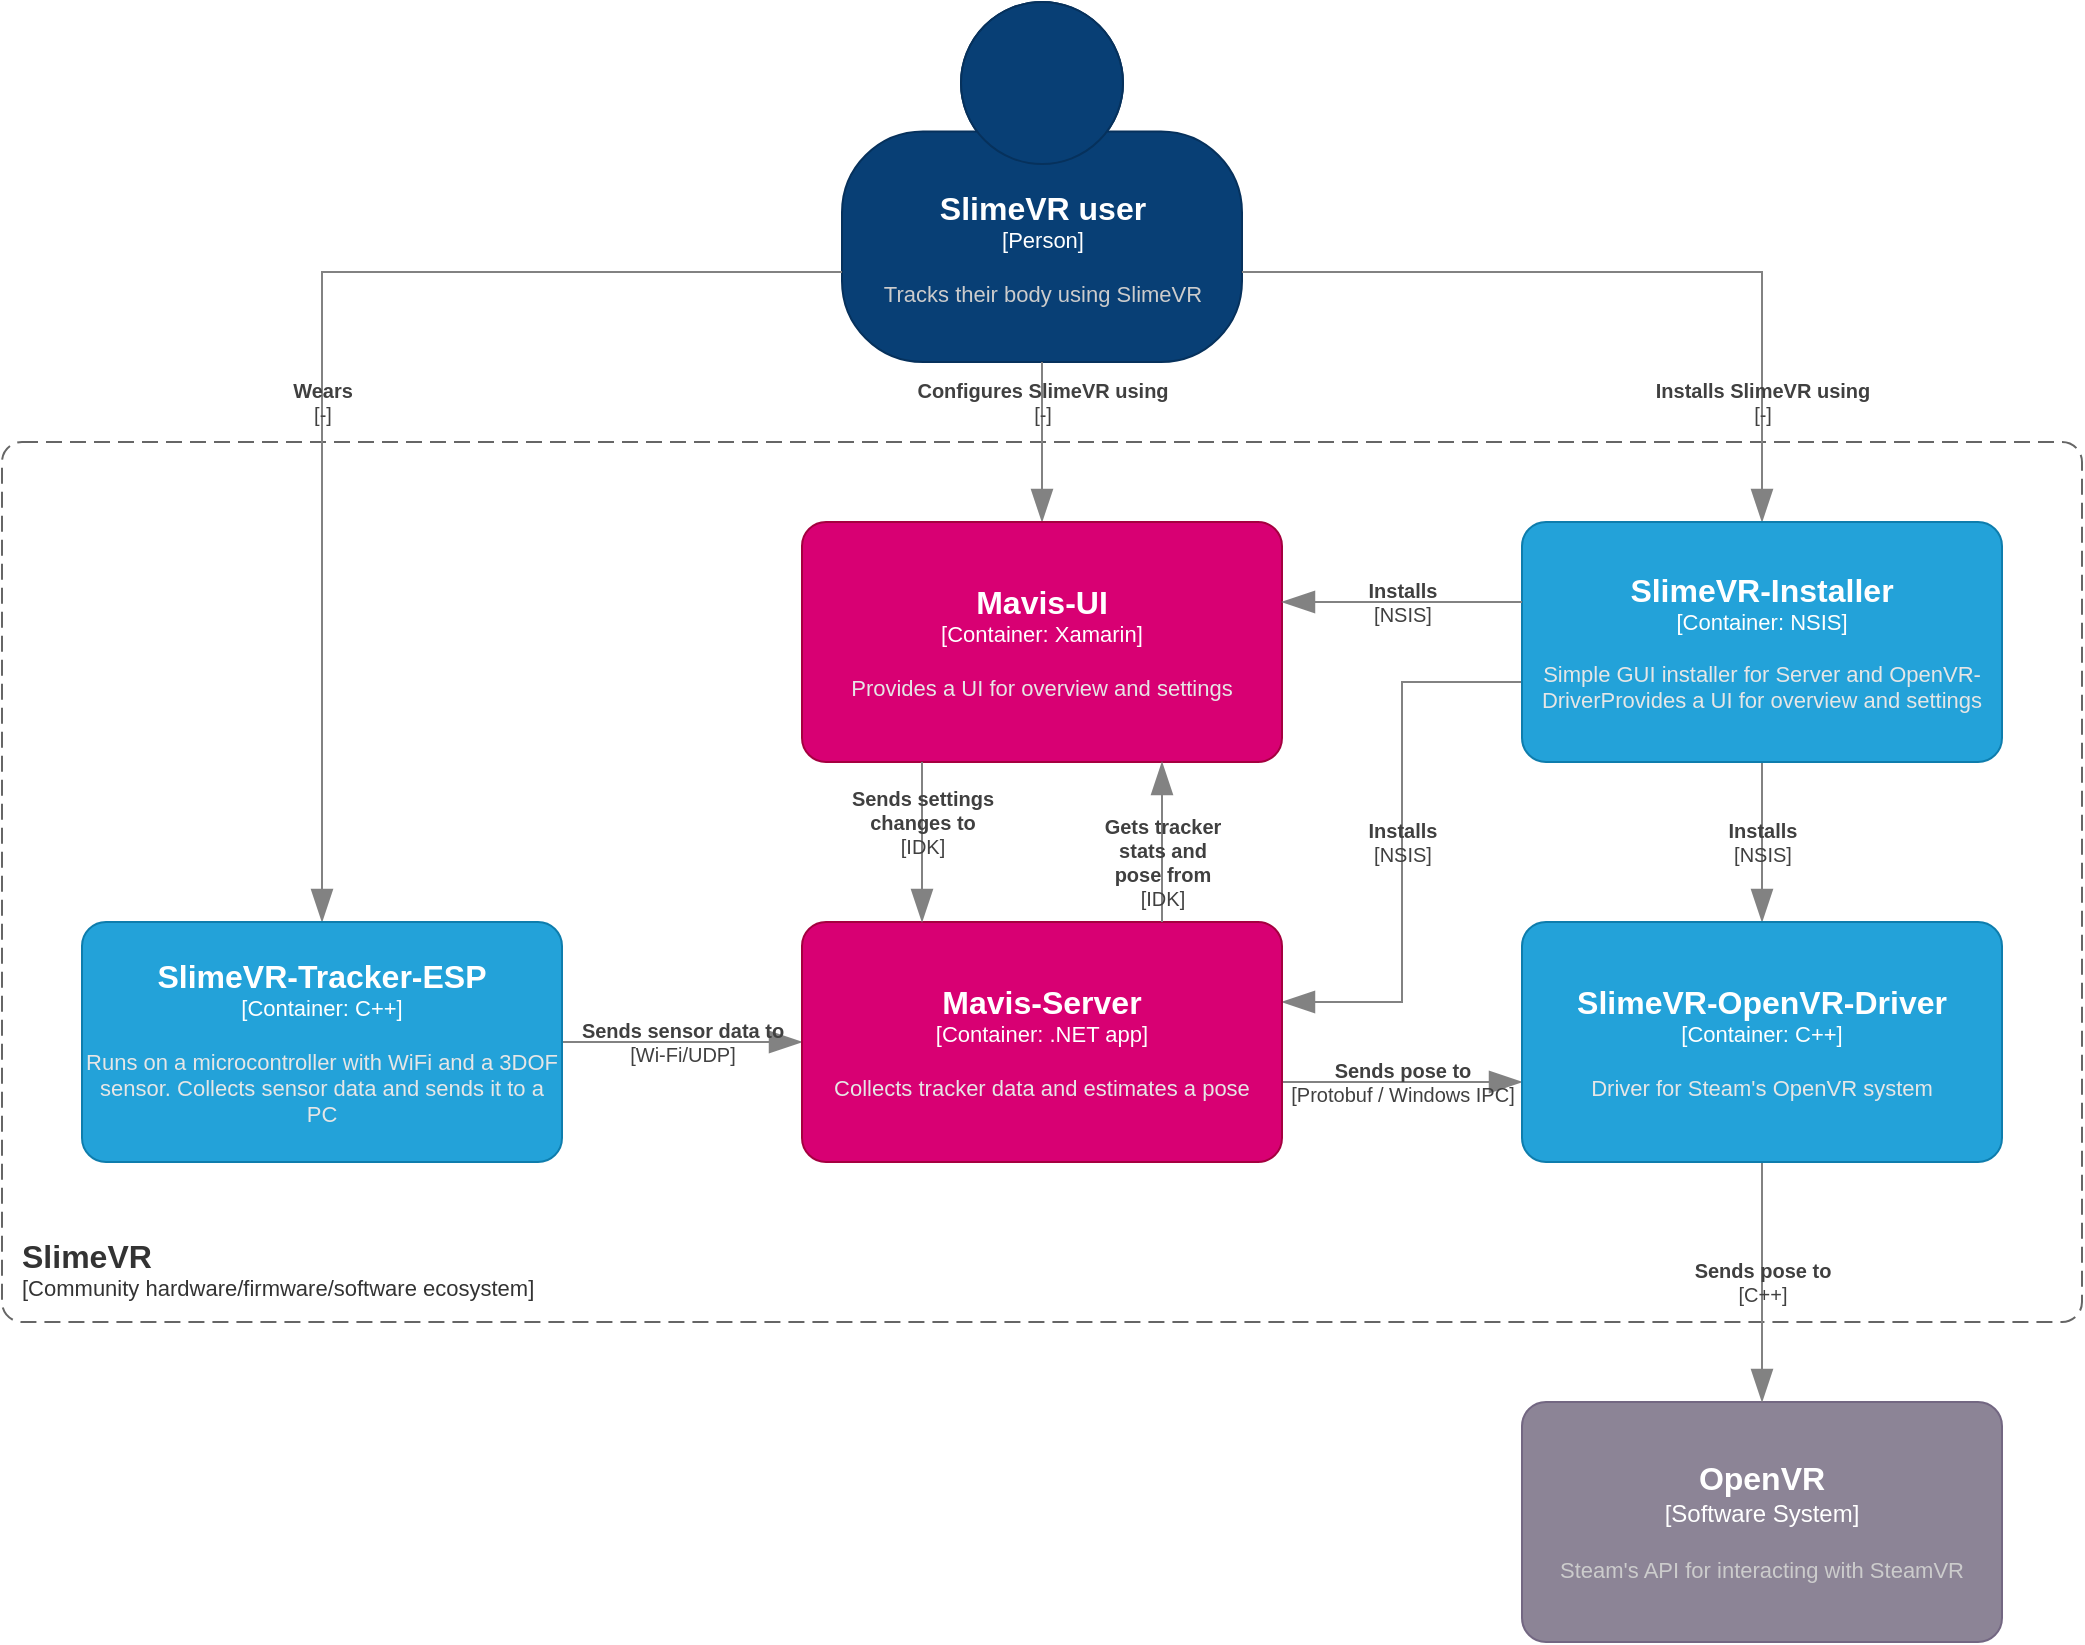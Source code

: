 <mxfile version="17.2.4" type="device" pages="2"><diagram id="J9Z_Bgo94H0erLOx-GIg" name="SlimeVR"><mxGraphModel dx="1550" dy="929" grid="1" gridSize="10" guides="1" tooltips="1" connect="1" arrows="1" fold="1" page="1" pageScale="1" pageWidth="850" pageHeight="1100" background="#ffffff" math="0" shadow="0"><root><mxCell id="0"/><mxCell id="1" parent="0"/><object placeholders="1" c4Name="SlimeVR" c4Type="SystemScopeBoundary" c4Application="Community hardware/firmware/software ecosystem" label="&lt;font style=&quot;font-size: 16px&quot;&gt;&lt;b&gt;&lt;div style=&quot;text-align: left&quot;&gt;%c4Name%&lt;/div&gt;&lt;/b&gt;&lt;/font&gt;&lt;div style=&quot;text-align: left&quot;&gt;[%c4Application%]&lt;/div&gt;" id="1Ml1_SEFnGtd-1FWY_kI-8"><mxCell style="rounded=1;fontSize=11;whiteSpace=wrap;html=1;dashed=1;arcSize=20;fillColor=none;strokeColor=#666666;fontColor=#333333;labelBackgroundColor=none;align=left;verticalAlign=bottom;labelBorderColor=none;spacingTop=0;spacing=10;dashPattern=8 4;metaEdit=1;rotatable=0;perimeter=rectanglePerimeter;noLabel=0;labelPadding=0;allowArrows=0;connectable=0;expand=0;recursiveResize=0;editable=1;pointerEvents=0;absoluteArcSize=1;points=[[0.25,0,0],[0.5,0,0],[0.75,0,0],[1,0.25,0],[1,0.5,0],[1,0.75,0],[0.75,1,0],[0.5,1,0],[0.25,1,0],[0,0.75,0],[0,0.5,0],[0,0.25,0]];" parent="1" vertex="1"><mxGeometry x="40" y="240" width="1040" height="440" as="geometry"/></mxCell></object><object placeholders="1" c4Name="OpenVR" c4Type="Software System" c4Description="Steam's API for interacting with SteamVR" label="&lt;font style=&quot;font-size: 16px&quot;&gt;&lt;b&gt;%c4Name%&lt;/b&gt;&lt;/font&gt;&lt;div&gt;[%c4Type%]&lt;/div&gt;&lt;br&gt;&lt;div&gt;&lt;font style=&quot;font-size: 11px&quot;&gt;&lt;font color=&quot;#cccccc&quot;&gt;%c4Description%&lt;/font&gt;&lt;/div&gt;" id="1Ml1_SEFnGtd-1FWY_kI-12"><mxCell style="rounded=1;whiteSpace=wrap;html=1;labelBackgroundColor=none;fillColor=#8C8496;fontColor=#ffffff;align=center;arcSize=10;strokeColor=#736782;metaEdit=1;resizable=0;points=[[0.25,0,0],[0.5,0,0],[0.75,0,0],[1,0.25,0],[1,0.5,0],[1,0.75,0],[0.75,1,0],[0.5,1,0],[0.25,1,0],[0,0.75,0],[0,0.5,0],[0,0.25,0]];" parent="1" vertex="1"><mxGeometry x="800" y="720" width="240" height="120" as="geometry"/></mxCell></object><object placeholders="1" c4Type="Relationship" c4Technology="Wi-Fi/UDP" c4Description="Sends sensor data to" label="&lt;div style=&quot;text-align: left&quot;&gt;&lt;div style=&quot;text-align: center&quot;&gt;&lt;b&gt;%c4Description%&lt;/b&gt;&lt;/div&gt;&lt;div style=&quot;text-align: center&quot;&gt;[%c4Technology%]&lt;/div&gt;&lt;/div&gt;" id="1Ml1_SEFnGtd-1FWY_kI-13"><mxCell style="endArrow=blockThin;html=1;fontSize=10;fontColor=#404040;strokeWidth=1;endFill=1;strokeColor=#828282;elbow=vertical;metaEdit=1;endSize=14;startSize=14;jumpStyle=arc;jumpSize=16;rounded=0;edgeStyle=orthogonalEdgeStyle;labelBackgroundColor=none;" parent="1" source="3M3lXiRVYp0TGrOnBaJl-1" target="auuxO6daLaR0ZZYokasS-1" edge="1"><mxGeometry width="240" relative="1" as="geometry"><mxPoint x="280" y="340" as="sourcePoint"/><mxPoint x="400.0" y="340" as="targetPoint"/></mxGeometry></mxCell></object><object placeholders="1" c4Type="Relationship" c4Technology="C++" c4Description="Sends pose to" label="&lt;div style=&quot;text-align: left&quot;&gt;&lt;div style=&quot;text-align: center&quot;&gt;&lt;b&gt;%c4Description%&lt;/b&gt;&lt;/div&gt;&lt;div style=&quot;text-align: center&quot;&gt;[%c4Technology%]&lt;/div&gt;&lt;/div&gt;" id="1Ml1_SEFnGtd-1FWY_kI-14"><mxCell style="endArrow=blockThin;html=1;fontSize=10;fontColor=#404040;strokeWidth=1;endFill=1;strokeColor=#828282;elbow=vertical;metaEdit=1;endSize=14;startSize=14;jumpStyle=arc;jumpSize=16;rounded=0;edgeStyle=orthogonalEdgeStyle;labelBackgroundColor=none;" parent="1" source="GFmvicMy4YetzDnTwR3u-8" target="1Ml1_SEFnGtd-1FWY_kI-12" edge="1"><mxGeometry width="240" relative="1" as="geometry"><mxPoint x="880" y="420" as="sourcePoint"/><mxPoint x="870" y="460" as="targetPoint"/><mxPoint as="offset"/></mxGeometry></mxCell></object><object placeholders="1" c4Type="Relationship" c4Technology="Protobuf / Windows IPC" c4Description="Sends pose to" label="&lt;div style=&quot;text-align: left&quot;&gt;&lt;div style=&quot;text-align: center&quot;&gt;&lt;b&gt;%c4Description%&lt;/b&gt;&lt;/div&gt;&lt;div style=&quot;text-align: center&quot;&gt;[%c4Technology%]&lt;/div&gt;&lt;/div&gt;" id="1Ml1_SEFnGtd-1FWY_kI-15"><mxCell style="endArrow=blockThin;html=1;fontSize=10;fontColor=#404040;strokeWidth=1;endFill=1;strokeColor=#828282;elbow=vertical;metaEdit=1;endSize=14;startSize=14;jumpStyle=arc;jumpSize=16;rounded=0;edgeStyle=orthogonalEdgeStyle;labelBackgroundColor=none;" parent="1" source="auuxO6daLaR0ZZYokasS-1" target="GFmvicMy4YetzDnTwR3u-8" edge="1"><mxGeometry width="240" relative="1" as="geometry"><mxPoint x="640.0" y="340" as="sourcePoint"/><mxPoint x="760" y="340" as="targetPoint"/><Array as="points"><mxPoint x="740" y="560"/><mxPoint x="740" y="560"/></Array></mxGeometry></mxCell></object><object placeholders="1" c4Name="SlimeVR user" c4Type="Person" c4Description="Tracks their body using SlimeVR" label="&lt;font style=&quot;font-size: 16px&quot;&gt;&lt;b&gt;%c4Name%&lt;/b&gt;&lt;/font&gt;&lt;div&gt;[%c4Type%]&lt;/div&gt;&lt;br&gt;&lt;div&gt;&lt;font style=&quot;font-size: 11px&quot;&gt;&lt;font color=&quot;#cccccc&quot;&gt;%c4Description%&lt;/font&gt;&lt;/div&gt;" id="1Ml1_SEFnGtd-1FWY_kI-17"><mxCell style="html=1;fontSize=11;dashed=0;whitespace=wrap;fillColor=#083F75;strokeColor=#06315C;fontColor=#ffffff;shape=mxgraph.c4.person2;align=center;metaEdit=1;points=[[0.5,0,0],[1,0.5,0],[1,0.75,0],[0.75,1,0],[0.5,1,0],[0.25,1,0],[0,0.75,0],[0,0.5,0]];resizable=0;" parent="1" vertex="1"><mxGeometry x="460" y="20" width="200" height="180" as="geometry"/></mxCell></object><object placeholders="1" c4Type="Relationship" c4Technology="-" c4Description="Wears" label="&lt;div style=&quot;text-align: left&quot;&gt;&lt;div style=&quot;text-align: center&quot;&gt;&lt;b&gt;%c4Description%&lt;/b&gt;&lt;/div&gt;&lt;div style=&quot;text-align: center&quot;&gt;[%c4Technology%]&lt;/div&gt;&lt;/div&gt;" id="1Ml1_SEFnGtd-1FWY_kI-18"><mxCell style="endArrow=blockThin;html=1;fontSize=10;fontColor=#404040;strokeWidth=1;endFill=1;strokeColor=#828282;elbow=vertical;metaEdit=1;endSize=14;startSize=14;jumpStyle=arc;jumpSize=16;rounded=0;edgeStyle=orthogonalEdgeStyle;labelBackgroundColor=none;exitX=0;exitY=0.75;exitDx=0;exitDy=0;exitPerimeter=0;" parent="1" source="1Ml1_SEFnGtd-1FWY_kI-17" target="3M3lXiRVYp0TGrOnBaJl-1" edge="1"><mxGeometry x="0.111" width="240" relative="1" as="geometry"><mxPoint x="160" y="200" as="sourcePoint"/><mxPoint x="160" y="240" as="targetPoint"/><mxPoint as="offset"/></mxGeometry></mxCell></object><object placeholders="1" c4Type="Relationship" c4Technology="-" c4Description="Installs SlimeVR using" label="&lt;div style=&quot;text-align: left&quot;&gt;&lt;div style=&quot;text-align: center&quot;&gt;&lt;b&gt;%c4Description%&lt;/b&gt;&lt;/div&gt;&lt;div style=&quot;text-align: center&quot;&gt;[%c4Technology%]&lt;/div&gt;&lt;/div&gt;" id="1Ml1_SEFnGtd-1FWY_kI-19"><mxCell style="endArrow=blockThin;html=1;fontSize=10;fontColor=#404040;strokeWidth=1;endFill=1;strokeColor=#828282;elbow=vertical;metaEdit=1;endSize=14;startSize=14;jumpStyle=arc;jumpSize=16;rounded=0;edgeStyle=orthogonalEdgeStyle;labelBackgroundColor=none;exitX=1;exitY=0.75;exitDx=0;exitDy=0;exitPerimeter=0;" parent="1" source="1Ml1_SEFnGtd-1FWY_kI-17" target="auuxO6daLaR0ZZYokasS-2" edge="1"><mxGeometry x="0.688" width="240" relative="1" as="geometry"><mxPoint x="260" y="120" as="sourcePoint"/><mxPoint x="580.0" y="100" as="targetPoint"/><mxPoint as="offset"/></mxGeometry></mxCell></object><object placeholders="1" c4Type="Relationship" c4Technology="-" c4Description="Configures SlimeVR using" label="&lt;div style=&quot;text-align: left&quot;&gt;&lt;div style=&quot;text-align: center&quot;&gt;&lt;b&gt;%c4Description%&lt;/b&gt;&lt;/div&gt;&lt;div style=&quot;text-align: center&quot;&gt;[%c4Technology%]&lt;/div&gt;&lt;/div&gt;" id="1Ml1_SEFnGtd-1FWY_kI-20"><mxCell style="endArrow=blockThin;html=1;fontSize=10;fontColor=#404040;strokeWidth=1;endFill=1;strokeColor=#828282;elbow=vertical;metaEdit=1;endSize=14;startSize=14;jumpStyle=arc;jumpSize=16;rounded=0;edgeStyle=orthogonalEdgeStyle;labelBackgroundColor=none;" parent="1" source="1Ml1_SEFnGtd-1FWY_kI-17" target="CPf8gQ8yOVR4cf1azA-j-1" edge="1"><mxGeometry x="-0.5" width="240" relative="1" as="geometry"><mxPoint x="260" y="160" as="sourcePoint"/><mxPoint x="520.0" y="280" as="targetPoint"/><Array as="points"/><mxPoint as="offset"/></mxGeometry></mxCell></object><object placeholders="1" c4Type="Relationship" c4Technology="NSIS" c4Description="Installs" label="&lt;div style=&quot;text-align: left&quot;&gt;&lt;div style=&quot;text-align: center&quot;&gt;&lt;b&gt;%c4Description%&lt;/b&gt;&lt;/div&gt;&lt;div style=&quot;text-align: center&quot;&gt;[%c4Technology%]&lt;/div&gt;&lt;/div&gt;" id="1Ml1_SEFnGtd-1FWY_kI-21"><mxCell style="endArrow=blockThin;html=1;fontSize=10;fontColor=#404040;strokeWidth=1;endFill=1;strokeColor=#828282;elbow=vertical;metaEdit=1;endSize=14;startSize=14;jumpStyle=arc;jumpSize=16;rounded=0;edgeStyle=orthogonalEdgeStyle;labelBackgroundColor=none;" parent="1" source="auuxO6daLaR0ZZYokasS-2" target="GFmvicMy4YetzDnTwR3u-8" edge="1"><mxGeometry width="240" relative="1" as="geometry"><mxPoint x="820" y="430" as="sourcePoint"/><mxPoint x="800" y="280" as="targetPoint"/></mxGeometry></mxCell></object><object placeholders="1" c4Type="Relationship" c4Technology="NSIS" c4Description="Installs" label="&lt;div style=&quot;text-align: left&quot;&gt;&lt;div style=&quot;text-align: center&quot;&gt;&lt;b&gt;%c4Description%&lt;/b&gt;&lt;/div&gt;&lt;div style=&quot;text-align: center&quot;&gt;[%c4Technology%]&lt;/div&gt;&lt;/div&gt;" id="1Ml1_SEFnGtd-1FWY_kI-22"><mxCell style="endArrow=blockThin;html=1;fontSize=10;fontColor=#404040;strokeWidth=1;endFill=1;strokeColor=#828282;elbow=vertical;metaEdit=1;endSize=14;startSize=14;jumpStyle=arc;jumpSize=16;rounded=0;edgeStyle=orthogonalEdgeStyle;labelBackgroundColor=none;" parent="1" source="auuxO6daLaR0ZZYokasS-2" target="auuxO6daLaR0ZZYokasS-1" edge="1"><mxGeometry width="240" relative="1" as="geometry"><mxPoint x="600.0" y="160" as="sourcePoint"/><mxPoint x="600.0" y="280" as="targetPoint"/><Array as="points"><mxPoint x="740" y="360"/><mxPoint x="740" y="520"/></Array></mxGeometry></mxCell></object><object placeholders="1" c4Name="SlimeVR-OpenVR-Driver" c4Type="Container" c4Technology="C++" c4Description="Driver for Steam's OpenVR system" label="&lt;font style=&quot;font-size: 16px&quot;&gt;&lt;b&gt;%c4Name%&lt;/b&gt;&lt;/font&gt;&lt;div&gt;[%c4Type%: %c4Technology%]&lt;/div&gt;&lt;br&gt;&lt;div&gt;&lt;font style=&quot;font-size: 11px&quot;&gt;&lt;font color=&quot;#E6E6E6&quot;&gt;%c4Description%&lt;/font&gt;&lt;/div&gt;" id="GFmvicMy4YetzDnTwR3u-8"><mxCell style="rounded=1;whiteSpace=wrap;html=1;fontSize=11;labelBackgroundColor=none;fillColor=#23A2D9;fontColor=#ffffff;align=center;arcSize=10;strokeColor=#0E7DAD;metaEdit=1;resizable=0;points=[[0.25,0,0],[0.5,0,0],[0.75,0,0],[1,0.25,0],[1,0.5,0],[1,0.75,0],[0.75,1,0],[0.5,1,0],[0.25,1,0],[0,0.75,0],[0,0.5,0],[0,0.25,0]];" parent="1" vertex="1"><mxGeometry x="800" y="480" width="240" height="120" as="geometry"/></mxCell></object><object placeholders="1" c4Name="Mavis-Server" c4Type="Container" c4Technology=".NET app" c4Description="Collects tracker data and estimates a pose" label="&lt;font style=&quot;font-size: 16px&quot;&gt;&lt;b&gt;%c4Name%&lt;/b&gt;&lt;/font&gt;&lt;div&gt;[%c4Type%: %c4Technology%]&lt;/div&gt;&lt;br&gt;&lt;div&gt;&lt;font style=&quot;font-size: 11px&quot;&gt;&lt;font color=&quot;#E6E6E6&quot;&gt;%c4Description%&lt;/font&gt;&lt;/div&gt;" id="auuxO6daLaR0ZZYokasS-1"><mxCell style="rounded=1;whiteSpace=wrap;html=1;fontSize=11;labelBackgroundColor=none;fillColor=#d80073;fontColor=#ffffff;align=center;arcSize=10;strokeColor=#A50040;metaEdit=1;resizable=0;points=[[0.25,0,0],[0.5,0,0],[0.75,0,0],[1,0.25,0],[1,0.5,0],[1,0.75,0],[0.75,1,0],[0.5,1,0],[0.25,1,0],[0,0.75,0],[0,0.5,0],[0,0.25,0]];" parent="1" vertex="1"><mxGeometry x="440" y="480" width="240" height="120" as="geometry"/></mxCell></object><object placeholders="1" c4Name="SlimeVR-Installer" c4Type="Container" c4Technology="NSIS" c4Description="Simple GUI installer for Server and OpenVR-DriverProvides a UI for overview and settings" label="&lt;font style=&quot;font-size: 16px&quot;&gt;&lt;b&gt;%c4Name%&lt;/b&gt;&lt;/font&gt;&lt;div&gt;[%c4Type%: %c4Technology%]&lt;/div&gt;&lt;br&gt;&lt;div&gt;&lt;font style=&quot;font-size: 11px&quot;&gt;&lt;font color=&quot;#E6E6E6&quot;&gt;%c4Description%&lt;/font&gt;&lt;/div&gt;" id="auuxO6daLaR0ZZYokasS-2"><mxCell style="rounded=1;whiteSpace=wrap;html=1;fontSize=11;labelBackgroundColor=none;fillColor=#23A2D9;fontColor=#ffffff;align=center;arcSize=10;strokeColor=#0E7DAD;metaEdit=1;resizable=0;points=[[0.25,0,0],[0.5,0,0],[0.75,0,0],[1,0.25,0],[1,0.5,0],[1,0.75,0],[0.75,1,0],[0.5,1,0],[0.25,1,0],[0,0.75,0],[0,0.5,0],[0,0.25,0]];" parent="1" vertex="1"><mxGeometry x="800" y="280" width="240" height="120" as="geometry"/></mxCell></object><object placeholders="1" c4Name="SlimeVR-Tracker-ESP" c4Type="Container" c4Technology="C++" c4Description="Runs on a microcontroller with WiFi and a 3DOF sensor. Collects sensor data and sends it to a PC" label="&lt;font style=&quot;font-size: 16px&quot;&gt;&lt;b&gt;%c4Name%&lt;/b&gt;&lt;/font&gt;&lt;div&gt;[%c4Type%: %c4Technology%]&lt;/div&gt;&lt;br&gt;&lt;div&gt;&lt;font style=&quot;font-size: 11px&quot;&gt;&lt;font color=&quot;#E6E6E6&quot;&gt;%c4Description%&lt;/font&gt;&lt;/div&gt;" id="3M3lXiRVYp0TGrOnBaJl-1"><mxCell style="rounded=1;whiteSpace=wrap;html=1;fontSize=11;labelBackgroundColor=none;fillColor=#23A2D9;fontColor=#ffffff;align=center;arcSize=10;strokeColor=#0E7DAD;metaEdit=1;resizable=0;points=[[0.25,0,0],[0.5,0,0],[0.75,0,0],[1,0.25,0],[1,0.5,0],[1,0.75,0],[0.75,1,0],[0.5,1,0],[0.25,1,0],[0,0.75,0],[0,0.5,0],[0,0.25,0]];" parent="1" vertex="1"><mxGeometry x="80" y="480" width="240" height="120" as="geometry"/></mxCell></object><object placeholders="1" c4Name="Mavis-UI" c4Type="Container" c4Technology="Xamarin" c4Description="Provides a UI for overview and settings" label="&lt;font style=&quot;font-size: 16px&quot;&gt;&lt;b&gt;%c4Name%&lt;/b&gt;&lt;/font&gt;&lt;div&gt;[%c4Type%: %c4Technology%]&lt;/div&gt;&lt;br&gt;&lt;div&gt;&lt;font style=&quot;font-size: 11px&quot;&gt;&lt;font color=&quot;#E6E6E6&quot;&gt;%c4Description%&lt;/font&gt;&lt;/div&gt;" id="CPf8gQ8yOVR4cf1azA-j-1"><mxCell style="rounded=1;whiteSpace=wrap;html=1;fontSize=11;labelBackgroundColor=none;fillColor=#d80073;fontColor=#ffffff;align=center;arcSize=10;strokeColor=#A50040;metaEdit=1;resizable=0;points=[[0.25,0,0],[0.5,0,0],[0.75,0,0],[1,0.25,0],[1,0.5,0],[1,0.75,0],[0.75,1,0],[0.5,1,0],[0.25,1,0],[0,0.75,0],[0,0.5,0],[0,0.25,0]];" vertex="1" parent="1"><mxGeometry x="440" y="280" width="240" height="120" as="geometry"/></mxCell></object><object placeholders="1" c4Type="Relationship" c4Technology="NSIS" c4Description="Installs" label="&lt;div style=&quot;text-align: left&quot;&gt;&lt;div style=&quot;text-align: center&quot;&gt;&lt;b&gt;%c4Description%&lt;/b&gt;&lt;/div&gt;&lt;div style=&quot;text-align: center&quot;&gt;[%c4Technology%]&lt;/div&gt;&lt;/div&gt;" id="CPf8gQ8yOVR4cf1azA-j-2"><mxCell style="endArrow=blockThin;html=1;fontSize=10;fontColor=#404040;strokeWidth=1;endFill=1;strokeColor=#828282;elbow=vertical;metaEdit=1;endSize=14;startSize=14;jumpStyle=arc;jumpSize=16;rounded=0;edgeStyle=orthogonalEdgeStyle;labelBackgroundColor=none;" edge="1" parent="1" source="auuxO6daLaR0ZZYokasS-2" target="CPf8gQ8yOVR4cf1azA-j-1"><mxGeometry width="240" relative="1" as="geometry"><mxPoint x="690.0" y="220" as="sourcePoint"/><mxPoint x="690.0" y="300" as="targetPoint"/><Array as="points"><mxPoint x="740" y="320"/><mxPoint x="740" y="320"/></Array></mxGeometry></mxCell></object><object placeholders="1" c4Type="Relationship" c4Technology="IDK" c4Description="Sends settings&#10;changes to" label="&lt;div style=&quot;text-align: left&quot;&gt;&lt;div style=&quot;text-align: center&quot;&gt;&lt;b&gt;%c4Description%&lt;/b&gt;&lt;/div&gt;&lt;div style=&quot;text-align: center&quot;&gt;[%c4Technology%]&lt;/div&gt;&lt;/div&gt;" id="CPf8gQ8yOVR4cf1azA-j-3"><mxCell style="endArrow=blockThin;html=1;fontSize=10;fontColor=#404040;strokeWidth=1;endFill=1;strokeColor=#828282;elbow=vertical;metaEdit=1;endSize=14;startSize=14;jumpStyle=arc;jumpSize=16;rounded=0;edgeStyle=orthogonalEdgeStyle;labelBackgroundColor=none;" edge="1" parent="1" source="CPf8gQ8yOVR4cf1azA-j-1" target="auuxO6daLaR0ZZYokasS-1"><mxGeometry x="-0.25" width="240" relative="1" as="geometry"><mxPoint x="440" y="660" as="sourcePoint"/><mxPoint x="680" y="660" as="targetPoint"/><Array as="points"><mxPoint x="500" y="440"/><mxPoint x="500" y="440"/></Array><mxPoint as="offset"/></mxGeometry></mxCell></object><object placeholders="1" c4Type="Relationship" c4Technology="IDK" c4Description="Gets tracker&#10;stats and&#10;pose from" label="&lt;div style=&quot;text-align: left&quot;&gt;&lt;div style=&quot;text-align: center&quot;&gt;&lt;b&gt;%c4Description%&lt;/b&gt;&lt;/div&gt;&lt;div style=&quot;text-align: center&quot;&gt;[%c4Technology%]&lt;/div&gt;&lt;/div&gt;" id="CPf8gQ8yOVR4cf1azA-j-4"><mxCell style="endArrow=blockThin;html=1;fontSize=10;fontColor=#404040;strokeWidth=1;endFill=1;strokeColor=#828282;elbow=vertical;metaEdit=1;endSize=14;startSize=14;jumpStyle=arc;jumpSize=16;rounded=0;edgeStyle=orthogonalEdgeStyle;labelBackgroundColor=none;" edge="1" parent="1" source="auuxO6daLaR0ZZYokasS-1" target="CPf8gQ8yOVR4cf1azA-j-1"><mxGeometry x="-0.25" width="240" relative="1" as="geometry"><mxPoint x="580" y="430.0" as="sourcePoint"/><mxPoint x="580" y="510" as="targetPoint"/><Array as="points"><mxPoint x="620" y="440"/><mxPoint x="620" y="440"/></Array><mxPoint as="offset"/></mxGeometry></mxCell></object></root></mxGraphModel></diagram><diagram id="OG8IYXtd-ZnZnsyS08KY" name="Mavis-Server"><mxGraphModel dx="1550" dy="929" grid="1" gridSize="10" guides="1" tooltips="1" connect="1" arrows="1" fold="1" page="1" pageScale="1" pageWidth="827" pageHeight="1169" background="#ffffff" math="0" shadow="0"><root><mxCell id="0"/><mxCell id="1" parent="0"/><object placeholders="1" c4Name="Mavis-Server" c4Type="ContainerScopeBoundary" c4Application=".NET app" label="&lt;font style=&quot;font-size: 16px&quot;&gt;&lt;b&gt;&lt;div style=&quot;text-align: left&quot;&gt;%c4Name%&lt;/div&gt;&lt;/b&gt;&lt;/font&gt;&lt;div style=&quot;text-align: left&quot;&gt;[%c4Application%]&lt;/div&gt;" id="n0BrWxcCZJ_QVW_Y6jlj-1"><mxCell style="rounded=1;fontSize=11;whiteSpace=wrap;html=1;dashed=1;arcSize=20;fillColor=none;strokeColor=#666666;fontColor=#333333;labelBackgroundColor=none;align=left;verticalAlign=bottom;labelBorderColor=none;spacingTop=0;spacing=10;dashPattern=8 4;metaEdit=1;rotatable=0;perimeter=rectanglePerimeter;noLabel=0;labelPadding=0;allowArrows=0;connectable=0;expand=0;recursiveResize=0;editable=1;pointerEvents=0;absoluteArcSize=1;points=[[0.25,0,0],[0.5,0,0],[0.75,0,0],[1,0.25,0],[1,0.5,0],[1,0.75,0],[0.75,1,0],[0.5,1,0],[0.25,1,0],[0,0.75,0],[0,0.5,0],[0,0.25,0]];" vertex="1" parent="1"><mxGeometry x="40" y="40" width="440" height="360" as="geometry"/></mxCell></object></root></mxGraphModel></diagram></mxfile>